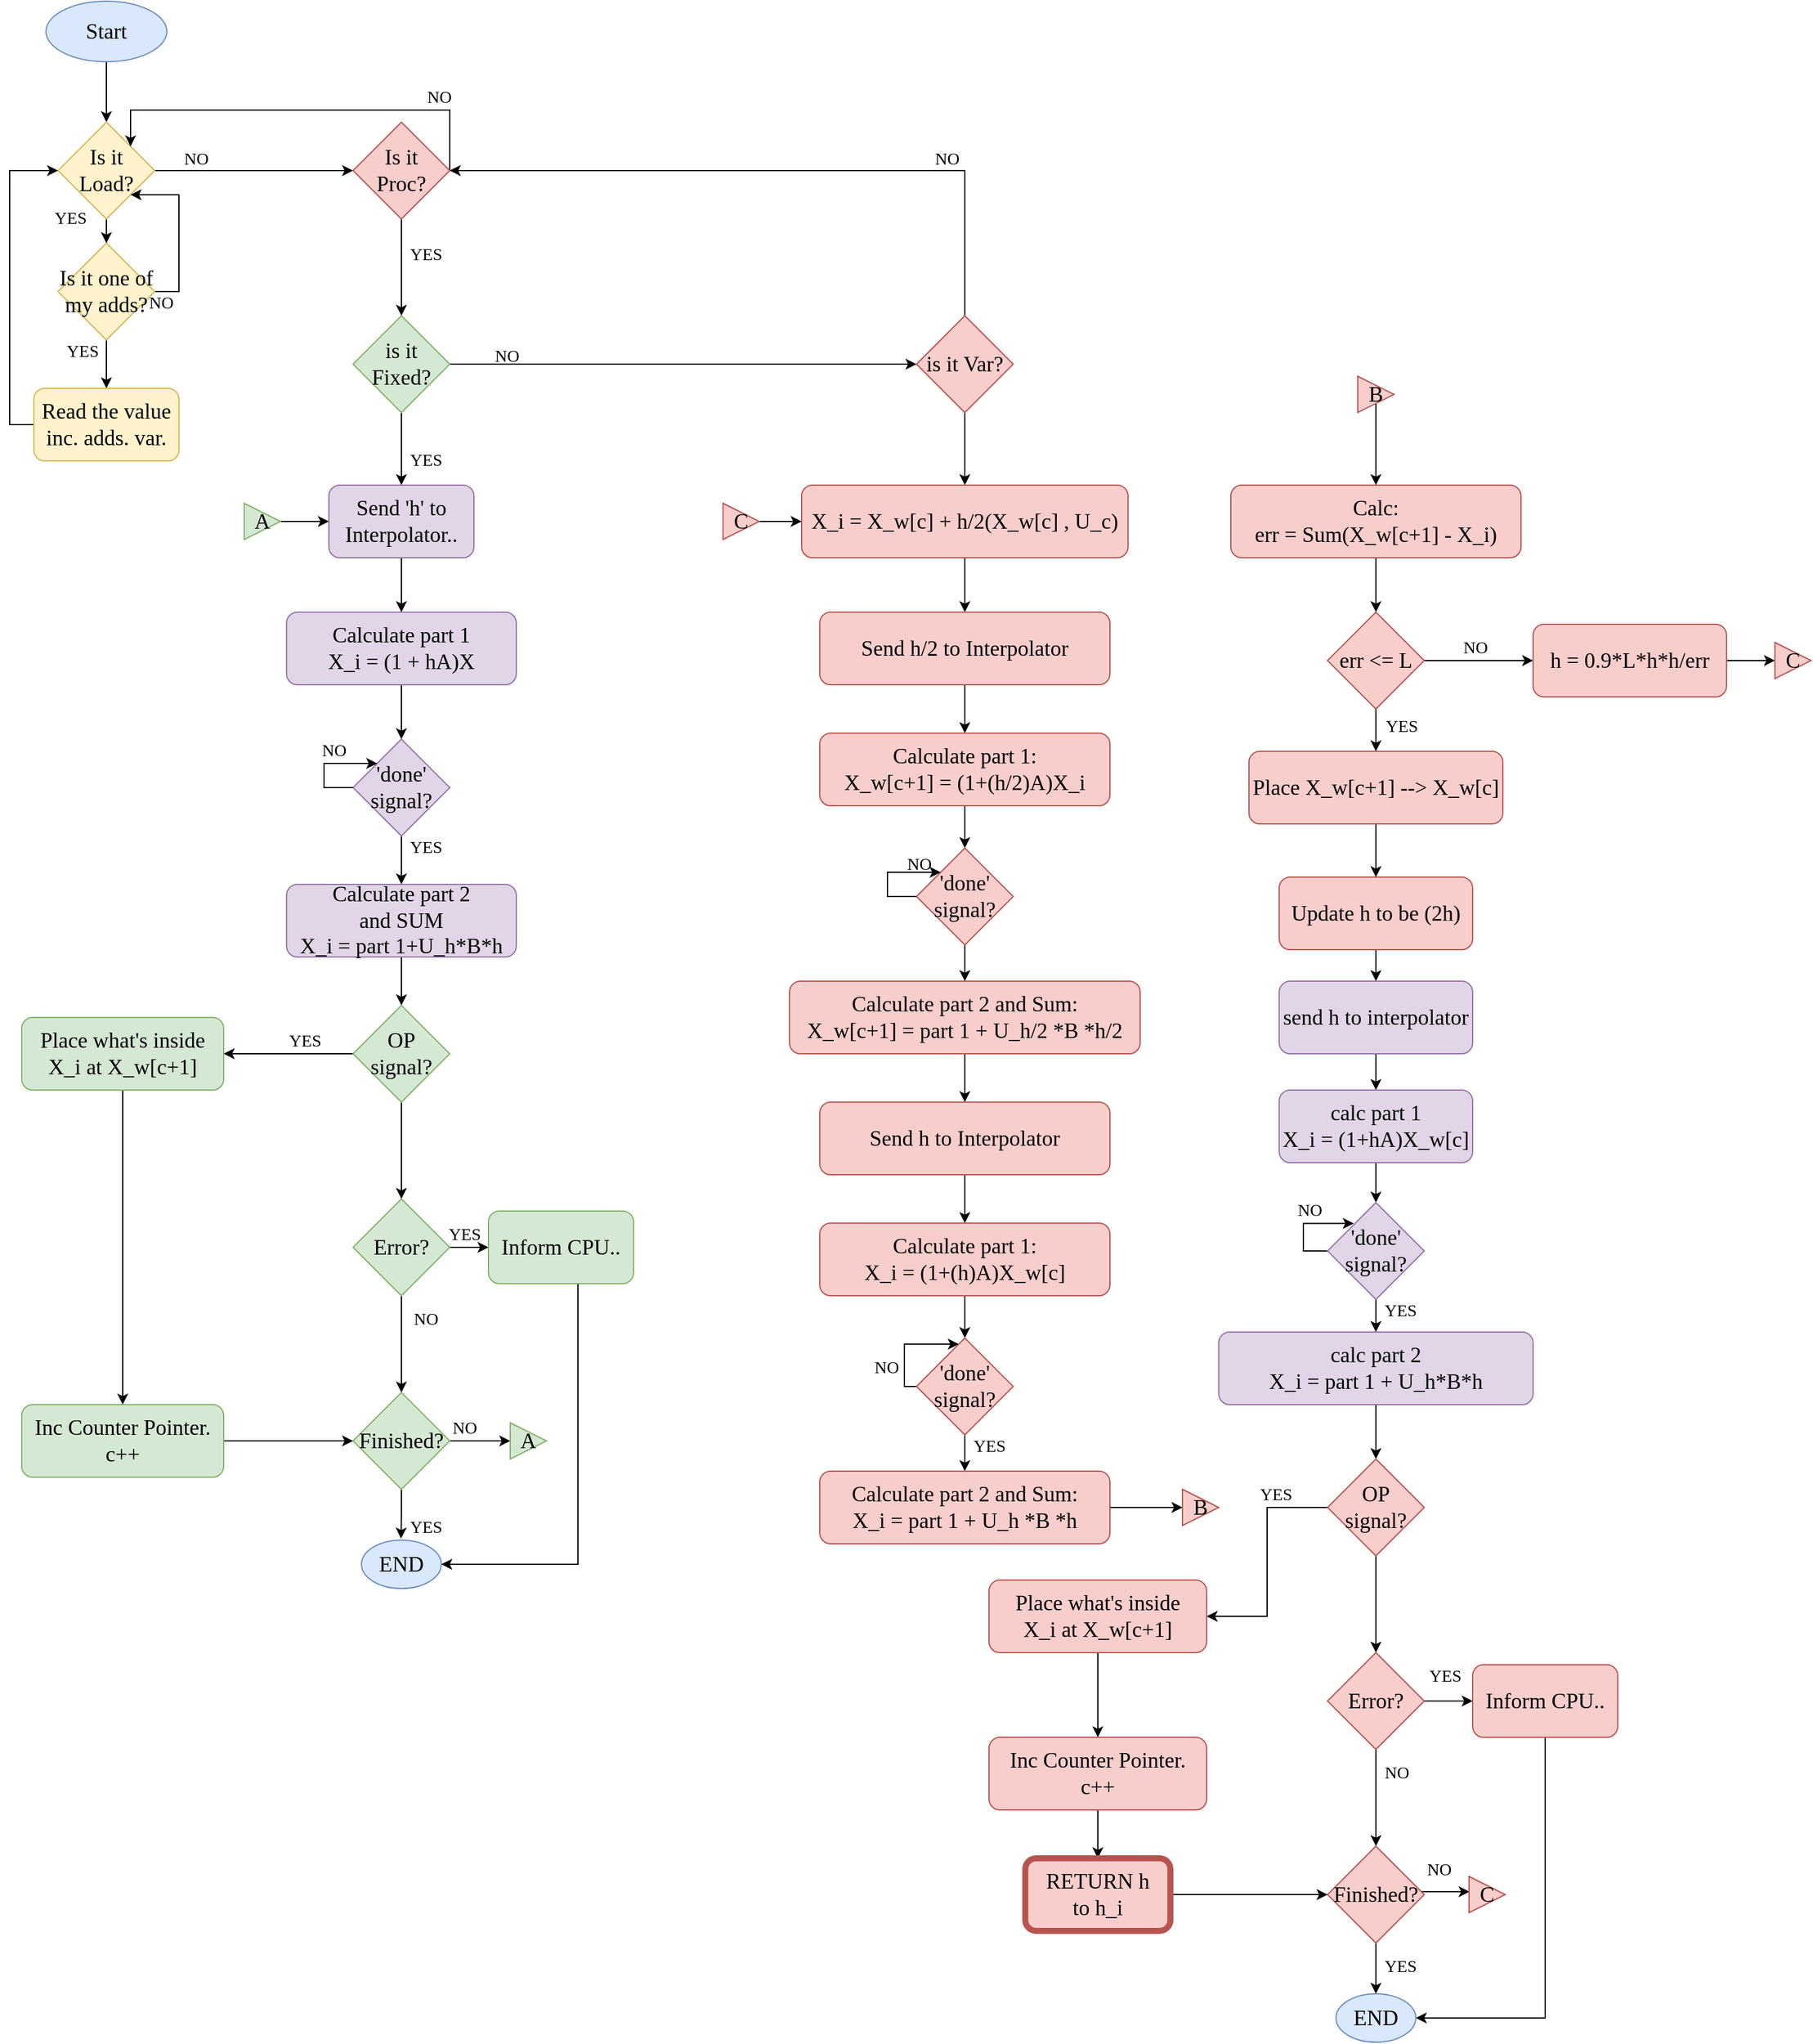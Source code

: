<mxfile version="12.9.12" type="device"><diagram id="C5RBs43oDa-KdzZeNtuy" name="Page-1"><mxGraphModel dx="1996" dy="1096" grid="1" gridSize="10" guides="1" tooltips="1" connect="1" arrows="1" fold="1" page="1" pageScale="1" pageWidth="827" pageHeight="1169" math="0" shadow="0"><root><mxCell id="WIyWlLk6GJQsqaUBKTNV-0"/><mxCell id="WIyWlLk6GJQsqaUBKTNV-1" parent="WIyWlLk6GJQsqaUBKTNV-0"/><mxCell id="11www44PygbQYFguuhPO-6" value="" style="edgeStyle=orthogonalEdgeStyle;rounded=0;orthogonalLoop=1;jettySize=auto;html=1;fontFamily=Times New Roman;fontSize=18;" edge="1" parent="WIyWlLk6GJQsqaUBKTNV-1" source="11www44PygbQYFguuhPO-0" target="11www44PygbQYFguuhPO-1"><mxGeometry relative="1" as="geometry"/></mxCell><mxCell id="11www44PygbQYFguuhPO-0" value="Start" style="ellipse;whiteSpace=wrap;html=1;fillColor=#dae8fc;strokeColor=#6c8ebf;fontFamily=Times New Roman;fontSize=18;" vertex="1" parent="WIyWlLk6GJQsqaUBKTNV-1"><mxGeometry x="120" y="20" width="100" height="50" as="geometry"/></mxCell><mxCell id="11www44PygbQYFguuhPO-8" value="" style="edgeStyle=orthogonalEdgeStyle;rounded=0;orthogonalLoop=1;jettySize=auto;html=1;fontFamily=Times New Roman;fontSize=18;" edge="1" parent="WIyWlLk6GJQsqaUBKTNV-1" source="11www44PygbQYFguuhPO-1" target="11www44PygbQYFguuhPO-7"><mxGeometry relative="1" as="geometry"/></mxCell><mxCell id="11www44PygbQYFguuhPO-17" value="" style="edgeStyle=orthogonalEdgeStyle;rounded=0;orthogonalLoop=1;jettySize=auto;html=1;fontFamily=Times New Roman;fontSize=18;" edge="1" parent="WIyWlLk6GJQsqaUBKTNV-1" source="11www44PygbQYFguuhPO-1" target="11www44PygbQYFguuhPO-16"><mxGeometry relative="1" as="geometry"/></mxCell><mxCell id="11www44PygbQYFguuhPO-1" value="Is it&lt;br style=&quot;font-size: 18px;&quot;&gt;Load?" style="rhombus;whiteSpace=wrap;html=1;fillColor=#fff2cc;strokeColor=#d6b656;fontFamily=Times New Roman;fontSize=18;" vertex="1" parent="WIyWlLk6GJQsqaUBKTNV-1"><mxGeometry x="130" y="120" width="80" height="80" as="geometry"/></mxCell><mxCell id="11www44PygbQYFguuhPO-22" style="edgeStyle=orthogonalEdgeStyle;rounded=0;orthogonalLoop=1;jettySize=auto;html=1;entryX=1;entryY=0;entryDx=0;entryDy=0;exitX=1;exitY=0.5;exitDx=0;exitDy=0;fontFamily=Times New Roman;fontSize=18;" edge="1" parent="WIyWlLk6GJQsqaUBKTNV-1" source="11www44PygbQYFguuhPO-16" target="11www44PygbQYFguuhPO-1"><mxGeometry relative="1" as="geometry"><Array as="points"><mxPoint x="454" y="110"/><mxPoint x="190" y="110"/></Array></mxGeometry></mxCell><mxCell id="11www44PygbQYFguuhPO-25" value="" style="edgeStyle=orthogonalEdgeStyle;rounded=0;orthogonalLoop=1;jettySize=auto;html=1;fontFamily=Times New Roman;fontSize=18;" edge="1" parent="WIyWlLk6GJQsqaUBKTNV-1" source="11www44PygbQYFguuhPO-16" target="11www44PygbQYFguuhPO-24"><mxGeometry relative="1" as="geometry"/></mxCell><mxCell id="11www44PygbQYFguuhPO-16" value="Is it&lt;br style=&quot;font-size: 18px;&quot;&gt;Proc?" style="rhombus;whiteSpace=wrap;html=1;fillColor=#f8cecc;strokeColor=#b85450;fontFamily=Times New Roman;fontSize=18;" vertex="1" parent="WIyWlLk6GJQsqaUBKTNV-1"><mxGeometry x="374" y="120" width="80" height="80" as="geometry"/></mxCell><mxCell id="11www44PygbQYFguuhPO-28" value="" style="edgeStyle=orthogonalEdgeStyle;rounded=0;orthogonalLoop=1;jettySize=auto;html=1;fontFamily=Times New Roman;fontSize=18;" edge="1" parent="WIyWlLk6GJQsqaUBKTNV-1" source="11www44PygbQYFguuhPO-24" target="11www44PygbQYFguuhPO-27"><mxGeometry relative="1" as="geometry"/></mxCell><mxCell id="11www44PygbQYFguuhPO-36" value="" style="edgeStyle=orthogonalEdgeStyle;rounded=0;orthogonalLoop=1;jettySize=auto;html=1;fontFamily=Times New Roman;fontSize=18;" edge="1" parent="WIyWlLk6GJQsqaUBKTNV-1" source="11www44PygbQYFguuhPO-24" target="11www44PygbQYFguuhPO-33"><mxGeometry relative="1" as="geometry"/></mxCell><mxCell id="11www44PygbQYFguuhPO-24" value="is it Fixed?" style="rhombus;whiteSpace=wrap;html=1;fillColor=#d5e8d4;strokeColor=#82b366;fontFamily=Times New Roman;fontSize=18;" vertex="1" parent="WIyWlLk6GJQsqaUBKTNV-1"><mxGeometry x="374" y="280" width="80" height="80" as="geometry"/></mxCell><mxCell id="11www44PygbQYFguuhPO-92" style="edgeStyle=orthogonalEdgeStyle;rounded=0;orthogonalLoop=1;jettySize=auto;html=1;entryX=1;entryY=0.5;entryDx=0;entryDy=0;fontFamily=Times New Roman;fontSize=18;" edge="1" parent="WIyWlLk6GJQsqaUBKTNV-1" source="11www44PygbQYFguuhPO-27" target="11www44PygbQYFguuhPO-16"><mxGeometry relative="1" as="geometry"><Array as="points"><mxPoint x="880" y="320"/><mxPoint x="880" y="160"/></Array></mxGeometry></mxCell><mxCell id="11www44PygbQYFguuhPO-95" value="" style="edgeStyle=orthogonalEdgeStyle;rounded=0;orthogonalLoop=1;jettySize=auto;html=1;fontFamily=Times New Roman;fontSize=18;" edge="1" parent="WIyWlLk6GJQsqaUBKTNV-1" source="11www44PygbQYFguuhPO-27" target="11www44PygbQYFguuhPO-94"><mxGeometry relative="1" as="geometry"/></mxCell><mxCell id="11www44PygbQYFguuhPO-27" value="is it Var?" style="rhombus;whiteSpace=wrap;html=1;fillColor=#f8cecc;strokeColor=#b85450;fontFamily=Times New Roman;fontSize=18;" vertex="1" parent="WIyWlLk6GJQsqaUBKTNV-1"><mxGeometry x="840" y="280" width="80" height="80" as="geometry"/></mxCell><mxCell id="11www44PygbQYFguuhPO-9" value="" style="edgeStyle=orthogonalEdgeStyle;rounded=0;orthogonalLoop=1;jettySize=auto;html=1;fontFamily=Times New Roman;fontSize=18;" edge="1" parent="WIyWlLk6GJQsqaUBKTNV-1" source="11www44PygbQYFguuhPO-7" target="11www44PygbQYFguuhPO-2"><mxGeometry relative="1" as="geometry"/></mxCell><mxCell id="11www44PygbQYFguuhPO-13" style="edgeStyle=orthogonalEdgeStyle;rounded=0;orthogonalLoop=1;jettySize=auto;html=1;entryX=1;entryY=1;entryDx=0;entryDy=0;fontFamily=Times New Roman;fontSize=18;" edge="1" parent="WIyWlLk6GJQsqaUBKTNV-1" source="11www44PygbQYFguuhPO-7" target="11www44PygbQYFguuhPO-1"><mxGeometry relative="1" as="geometry"><Array as="points"><mxPoint x="170" y="260"/><mxPoint x="230" y="260"/><mxPoint x="230" y="180"/></Array></mxGeometry></mxCell><mxCell id="11www44PygbQYFguuhPO-7" value="Is it one of&lt;br style=&quot;font-size: 18px;&quot;&gt;my adds?" style="rhombus;whiteSpace=wrap;html=1;fillColor=#fff2cc;strokeColor=#d6b656;fontFamily=Times New Roman;fontSize=18;" vertex="1" parent="WIyWlLk6GJQsqaUBKTNV-1"><mxGeometry x="130" y="220" width="80" height="80" as="geometry"/></mxCell><mxCell id="11www44PygbQYFguuhPO-12" style="edgeStyle=orthogonalEdgeStyle;rounded=0;orthogonalLoop=1;jettySize=auto;html=1;exitX=0;exitY=0.5;exitDx=0;exitDy=0;entryX=0;entryY=0.5;entryDx=0;entryDy=0;fontFamily=Times New Roman;fontSize=18;" edge="1" parent="WIyWlLk6GJQsqaUBKTNV-1" source="11www44PygbQYFguuhPO-2" target="11www44PygbQYFguuhPO-1"><mxGeometry relative="1" as="geometry"/></mxCell><mxCell id="11www44PygbQYFguuhPO-2" value="Read the value&lt;br style=&quot;font-size: 18px;&quot;&gt;inc. adds. var." style="rounded=1;whiteSpace=wrap;html=1;fillColor=#fff2cc;strokeColor=#d6b656;fontFamily=Times New Roman;fontSize=18;" vertex="1" parent="WIyWlLk6GJQsqaUBKTNV-1"><mxGeometry x="110" y="340" width="120" height="60" as="geometry"/></mxCell><mxCell id="11www44PygbQYFguuhPO-10" value="YES" style="text;html=1;align=center;verticalAlign=middle;resizable=0;points=[];autosize=1;fontFamily=Times New Roman;fontSize=14;" vertex="1" parent="WIyWlLk6GJQsqaUBKTNV-1"><mxGeometry x="120" y="190" width="40" height="20" as="geometry"/></mxCell><mxCell id="11www44PygbQYFguuhPO-14" value="NO" style="text;html=1;align=center;verticalAlign=middle;resizable=0;points=[];autosize=1;fontFamily=Times New Roman;fontSize=14;" vertex="1" parent="WIyWlLk6GJQsqaUBKTNV-1"><mxGeometry x="195" y="260" width="40" height="20" as="geometry"/></mxCell><mxCell id="11www44PygbQYFguuhPO-15" value="YES" style="text;html=1;align=center;verticalAlign=middle;resizable=0;points=[];autosize=1;fontFamily=Times New Roman;fontSize=14;" vertex="1" parent="WIyWlLk6GJQsqaUBKTNV-1"><mxGeometry x="130" y="300" width="40" height="20" as="geometry"/></mxCell><mxCell id="11www44PygbQYFguuhPO-19" value="NO" style="text;html=1;align=center;verticalAlign=middle;resizable=0;points=[];autosize=1;fontFamily=Times New Roman;fontSize=14;" vertex="1" parent="WIyWlLk6GJQsqaUBKTNV-1"><mxGeometry x="224" y="141" width="40" height="20" as="geometry"/></mxCell><mxCell id="11www44PygbQYFguuhPO-23" value="NO" style="text;html=1;align=center;verticalAlign=middle;resizable=0;points=[];autosize=1;fontFamily=Times New Roman;fontSize=14;" vertex="1" parent="WIyWlLk6GJQsqaUBKTNV-1"><mxGeometry x="425" y="90" width="40" height="20" as="geometry"/></mxCell><mxCell id="11www44PygbQYFguuhPO-26" value="YES" style="text;html=1;align=center;verticalAlign=middle;resizable=0;points=[];autosize=1;fontFamily=Times New Roman;fontSize=14;" vertex="1" parent="WIyWlLk6GJQsqaUBKTNV-1"><mxGeometry x="414" y="220" width="40" height="20" as="geometry"/></mxCell><mxCell id="11www44PygbQYFguuhPO-29" value="NO" style="text;html=1;align=center;verticalAlign=middle;resizable=0;points=[];autosize=1;fontFamily=Times New Roman;fontSize=14;" vertex="1" parent="WIyWlLk6GJQsqaUBKTNV-1"><mxGeometry x="481" y="304" width="40" height="20" as="geometry"/></mxCell><mxCell id="11www44PygbQYFguuhPO-32" value="YES" style="text;html=1;align=center;verticalAlign=middle;resizable=0;points=[];autosize=1;fontFamily=Times New Roman;fontSize=14;" vertex="1" parent="WIyWlLk6GJQsqaUBKTNV-1"><mxGeometry x="414" y="390" width="40" height="20" as="geometry"/></mxCell><mxCell id="11www44PygbQYFguuhPO-38" value="" style="edgeStyle=orthogonalEdgeStyle;rounded=0;orthogonalLoop=1;jettySize=auto;html=1;fontFamily=Times New Roman;fontSize=18;" edge="1" parent="WIyWlLk6GJQsqaUBKTNV-1" source="11www44PygbQYFguuhPO-33" target="11www44PygbQYFguuhPO-37"><mxGeometry relative="1" as="geometry"/></mxCell><mxCell id="11www44PygbQYFguuhPO-33" value="Send 'h' to&lt;br style=&quot;font-size: 18px;&quot;&gt;Interpolator.." style="rounded=1;whiteSpace=wrap;html=1;fillColor=#e1d5e7;strokeColor=#9673a6;fontFamily=Times New Roman;fontSize=18;" vertex="1" parent="WIyWlLk6GJQsqaUBKTNV-1"><mxGeometry x="354" y="420" width="120" height="60" as="geometry"/></mxCell><mxCell id="11www44PygbQYFguuhPO-42" value="" style="edgeStyle=orthogonalEdgeStyle;rounded=0;orthogonalLoop=1;jettySize=auto;html=1;fontFamily=Times New Roman;fontSize=18;" edge="1" parent="WIyWlLk6GJQsqaUBKTNV-1" source="11www44PygbQYFguuhPO-37" target="11www44PygbQYFguuhPO-41"><mxGeometry relative="1" as="geometry"/></mxCell><mxCell id="11www44PygbQYFguuhPO-37" value="Calculate part 1&lt;br style=&quot;font-size: 18px;&quot;&gt;X_i = (1 + hA)X" style="rounded=1;whiteSpace=wrap;html=1;fillColor=#e1d5e7;strokeColor=#9673a6;fontFamily=Times New Roman;fontSize=18;" vertex="1" parent="WIyWlLk6GJQsqaUBKTNV-1"><mxGeometry x="319" y="525" width="190" height="60" as="geometry"/></mxCell><mxCell id="11www44PygbQYFguuhPO-50" value="" style="edgeStyle=orthogonalEdgeStyle;rounded=0;orthogonalLoop=1;jettySize=auto;html=1;fontFamily=Times New Roman;fontSize=18;" edge="1" parent="WIyWlLk6GJQsqaUBKTNV-1" source="11www44PygbQYFguuhPO-41" target="11www44PygbQYFguuhPO-49"><mxGeometry relative="1" as="geometry"/></mxCell><mxCell id="11www44PygbQYFguuhPO-41" value="'done'&lt;br style=&quot;font-size: 18px;&quot;&gt;signal?" style="rhombus;whiteSpace=wrap;html=1;fillColor=#e1d5e7;strokeColor=#9673a6;fontFamily=Times New Roman;fontSize=18;" vertex="1" parent="WIyWlLk6GJQsqaUBKTNV-1"><mxGeometry x="374" y="630" width="80" height="80" as="geometry"/></mxCell><mxCell id="11www44PygbQYFguuhPO-45" style="edgeStyle=orthogonalEdgeStyle;rounded=0;orthogonalLoop=1;jettySize=auto;html=1;exitX=0;exitY=0.5;exitDx=0;exitDy=0;entryX=0;entryY=0;entryDx=0;entryDy=0;fontFamily=Times New Roman;fontSize=18;" edge="1" parent="WIyWlLk6GJQsqaUBKTNV-1" source="11www44PygbQYFguuhPO-41" target="11www44PygbQYFguuhPO-41"><mxGeometry relative="1" as="geometry"><Array as="points"><mxPoint x="350" y="670"/><mxPoint x="350" y="650"/></Array></mxGeometry></mxCell><mxCell id="11www44PygbQYFguuhPO-46" value="NO" style="text;html=1;align=center;verticalAlign=middle;resizable=0;points=[];autosize=1;fontFamily=Times New Roman;fontSize=14;" vertex="1" parent="WIyWlLk6GJQsqaUBKTNV-1"><mxGeometry x="338" y="630" width="40" height="20" as="geometry"/></mxCell><mxCell id="11www44PygbQYFguuhPO-52" value="" style="edgeStyle=orthogonalEdgeStyle;rounded=0;orthogonalLoop=1;jettySize=auto;html=1;fontFamily=Times New Roman;fontSize=18;" edge="1" parent="WIyWlLk6GJQsqaUBKTNV-1" source="11www44PygbQYFguuhPO-49" target="11www44PygbQYFguuhPO-51"><mxGeometry relative="1" as="geometry"/></mxCell><mxCell id="11www44PygbQYFguuhPO-49" value="Calculate part 2&lt;br style=&quot;font-size: 18px;&quot;&gt;and SUM&lt;br style=&quot;font-size: 18px;&quot;&gt;X_i = part 1+U_h*B*h" style="rounded=1;whiteSpace=wrap;html=1;fillColor=#e1d5e7;strokeColor=#9673a6;fontFamily=Times New Roman;fontSize=18;" vertex="1" parent="WIyWlLk6GJQsqaUBKTNV-1"><mxGeometry x="319" y="750" width="190" height="60" as="geometry"/></mxCell><mxCell id="11www44PygbQYFguuhPO-54" value="" style="edgeStyle=orthogonalEdgeStyle;rounded=0;orthogonalLoop=1;jettySize=auto;html=1;entryX=1;entryY=0.5;entryDx=0;entryDy=0;fontFamily=Times New Roman;fontSize=18;" edge="1" parent="WIyWlLk6GJQsqaUBKTNV-1" source="11www44PygbQYFguuhPO-51" target="11www44PygbQYFguuhPO-60"><mxGeometry relative="1" as="geometry"><mxPoint x="262" y="890" as="targetPoint"/></mxGeometry></mxCell><mxCell id="11www44PygbQYFguuhPO-71" value="" style="edgeStyle=orthogonalEdgeStyle;rounded=0;orthogonalLoop=1;jettySize=auto;html=1;fontFamily=Times New Roman;fontSize=18;" edge="1" parent="WIyWlLk6GJQsqaUBKTNV-1" source="11www44PygbQYFguuhPO-51" target="11www44PygbQYFguuhPO-70"><mxGeometry relative="1" as="geometry"/></mxCell><mxCell id="11www44PygbQYFguuhPO-51" value="OP&lt;br style=&quot;font-size: 18px;&quot;&gt;signal?" style="rhombus;whiteSpace=wrap;html=1;fillColor=#d5e8d4;strokeColor=#82b366;fontFamily=Times New Roman;fontSize=18;" vertex="1" parent="WIyWlLk6GJQsqaUBKTNV-1"><mxGeometry x="374" y="850" width="80" height="80" as="geometry"/></mxCell><mxCell id="11www44PygbQYFguuhPO-77" value="" style="edgeStyle=orthogonalEdgeStyle;rounded=0;orthogonalLoop=1;jettySize=auto;html=1;fontFamily=Times New Roman;fontSize=18;" edge="1" parent="WIyWlLk6GJQsqaUBKTNV-1" source="11www44PygbQYFguuhPO-70" target="11www44PygbQYFguuhPO-76"><mxGeometry relative="1" as="geometry"/></mxCell><mxCell id="11www44PygbQYFguuhPO-80" value="" style="edgeStyle=orthogonalEdgeStyle;rounded=0;orthogonalLoop=1;jettySize=auto;html=1;fontFamily=Times New Roman;fontSize=18;" edge="1" parent="WIyWlLk6GJQsqaUBKTNV-1" source="11www44PygbQYFguuhPO-70" target="11www44PygbQYFguuhPO-79"><mxGeometry relative="1" as="geometry"/></mxCell><mxCell id="11www44PygbQYFguuhPO-70" value="Error?" style="rhombus;whiteSpace=wrap;html=1;fillColor=#d5e8d4;strokeColor=#82b366;fontFamily=Times New Roman;fontSize=18;" vertex="1" parent="WIyWlLk6GJQsqaUBKTNV-1"><mxGeometry x="374" y="1010" width="80" height="80" as="geometry"/></mxCell><mxCell id="11www44PygbQYFguuhPO-83" value="" style="edgeStyle=orthogonalEdgeStyle;rounded=0;orthogonalLoop=1;jettySize=auto;html=1;entryX=0.495;entryY=-0.032;entryDx=0;entryDy=0;entryPerimeter=0;fontFamily=Times New Roman;fontSize=18;" edge="1" parent="WIyWlLk6GJQsqaUBKTNV-1" source="11www44PygbQYFguuhPO-79" target="11www44PygbQYFguuhPO-84"><mxGeometry relative="1" as="geometry"><mxPoint x="414" y="1330.0" as="targetPoint"/></mxGeometry></mxCell><mxCell id="11www44PygbQYFguuhPO-87" value="" style="edgeStyle=orthogonalEdgeStyle;rounded=0;orthogonalLoop=1;jettySize=auto;html=1;entryX=0;entryY=0.5;entryDx=0;entryDy=0;fontFamily=Times New Roman;fontSize=18;" edge="1" parent="WIyWlLk6GJQsqaUBKTNV-1" source="11www44PygbQYFguuhPO-79" target="11www44PygbQYFguuhPO-88"><mxGeometry relative="1" as="geometry"><mxPoint x="534" y="1210" as="targetPoint"/></mxGeometry></mxCell><mxCell id="11www44PygbQYFguuhPO-79" value="Finished?" style="rhombus;whiteSpace=wrap;html=1;fillColor=#d5e8d4;strokeColor=#82b366;fontFamily=Times New Roman;fontSize=18;" vertex="1" parent="WIyWlLk6GJQsqaUBKTNV-1"><mxGeometry x="374" y="1170" width="80" height="80" as="geometry"/></mxCell><mxCell id="11www44PygbQYFguuhPO-55" value="YES" style="text;html=1;align=center;verticalAlign=middle;resizable=0;points=[];autosize=1;fontFamily=Times New Roman;fontSize=14;" vertex="1" parent="WIyWlLk6GJQsqaUBKTNV-1"><mxGeometry x="314" y="870" width="40" height="20" as="geometry"/></mxCell><mxCell id="11www44PygbQYFguuhPO-64" value="" style="edgeStyle=orthogonalEdgeStyle;rounded=0;orthogonalLoop=1;jettySize=auto;html=1;fontFamily=Times New Roman;fontSize=18;" edge="1" parent="WIyWlLk6GJQsqaUBKTNV-1" source="11www44PygbQYFguuhPO-60" target="11www44PygbQYFguuhPO-63"><mxGeometry relative="1" as="geometry"/></mxCell><mxCell id="11www44PygbQYFguuhPO-60" value="Place what's inside&lt;br style=&quot;font-size: 18px;&quot;&gt;X_i at X_w[c+1]" style="rounded=1;whiteSpace=wrap;html=1;fillColor=#d5e8d4;strokeColor=#82b366;fontFamily=Times New Roman;fontSize=18;" vertex="1" parent="WIyWlLk6GJQsqaUBKTNV-1"><mxGeometry x="100" y="860" width="167" height="60" as="geometry"/></mxCell><mxCell id="11www44PygbQYFguuhPO-81" style="edgeStyle=orthogonalEdgeStyle;rounded=0;orthogonalLoop=1;jettySize=auto;html=1;entryX=0;entryY=0.5;entryDx=0;entryDy=0;fontFamily=Times New Roman;fontSize=18;" edge="1" parent="WIyWlLk6GJQsqaUBKTNV-1" source="11www44PygbQYFguuhPO-63" target="11www44PygbQYFguuhPO-79"><mxGeometry relative="1" as="geometry"/></mxCell><mxCell id="11www44PygbQYFguuhPO-63" value="Inc Counter Pointer.&lt;br style=&quot;font-size: 18px;&quot;&gt;c++" style="rounded=1;whiteSpace=wrap;html=1;fillColor=#d5e8d4;strokeColor=#82b366;fontFamily=Times New Roman;fontSize=18;" vertex="1" parent="WIyWlLk6GJQsqaUBKTNV-1"><mxGeometry x="100" y="1180" width="167" height="60" as="geometry"/></mxCell><mxCell id="11www44PygbQYFguuhPO-74" value="YES" style="text;html=1;align=center;verticalAlign=middle;resizable=0;points=[];autosize=1;fontFamily=Times New Roman;fontSize=14;" vertex="1" parent="WIyWlLk6GJQsqaUBKTNV-1"><mxGeometry x="446" y="1030" width="40" height="20" as="geometry"/></mxCell><mxCell id="11www44PygbQYFguuhPO-173" style="edgeStyle=orthogonalEdgeStyle;rounded=0;orthogonalLoop=1;jettySize=auto;html=1;entryX=1;entryY=0.5;entryDx=0;entryDy=0;fontFamily=Times New Roman;fontSize=18;" edge="1" parent="WIyWlLk6GJQsqaUBKTNV-1" source="11www44PygbQYFguuhPO-76" target="11www44PygbQYFguuhPO-84"><mxGeometry relative="1" as="geometry"><mxPoint x="450.0" y="1320" as="targetPoint"/><Array as="points"><mxPoint x="560" y="1312"/></Array></mxGeometry></mxCell><mxCell id="11www44PygbQYFguuhPO-76" value="Inform CPU.." style="rounded=1;whiteSpace=wrap;html=1;fillColor=#d5e8d4;strokeColor=#82b366;fontFamily=Times New Roman;fontSize=18;" vertex="1" parent="WIyWlLk6GJQsqaUBKTNV-1"><mxGeometry x="486" y="1020" width="120" height="60" as="geometry"/></mxCell><mxCell id="11www44PygbQYFguuhPO-78" value="NO" style="text;html=1;align=center;verticalAlign=middle;resizable=0;points=[];autosize=1;fontFamily=Times New Roman;fontSize=14;" vertex="1" parent="WIyWlLk6GJQsqaUBKTNV-1"><mxGeometry x="414" y="1100" width="40" height="20" as="geometry"/></mxCell><mxCell id="11www44PygbQYFguuhPO-84" value="END" style="ellipse;whiteSpace=wrap;html=1;fillColor=#dae8fc;strokeColor=#6c8ebf;fontFamily=Times New Roman;fontSize=18;" vertex="1" parent="WIyWlLk6GJQsqaUBKTNV-1"><mxGeometry x="381" y="1292" width="66" height="40" as="geometry"/></mxCell><mxCell id="11www44PygbQYFguuhPO-85" value="YES" style="text;html=1;align=center;verticalAlign=middle;resizable=0;points=[];autosize=1;fontFamily=Times New Roman;fontSize=14;" vertex="1" parent="WIyWlLk6GJQsqaUBKTNV-1"><mxGeometry x="414" y="1272" width="40" height="20" as="geometry"/></mxCell><mxCell id="11www44PygbQYFguuhPO-88" value="A" style="triangle;whiteSpace=wrap;html=1;fillColor=#d5e8d4;strokeColor=#82b366;fontFamily=Times New Roman;fontSize=18;" vertex="1" parent="WIyWlLk6GJQsqaUBKTNV-1"><mxGeometry x="504" y="1195" width="30" height="30" as="geometry"/></mxCell><mxCell id="11www44PygbQYFguuhPO-89" value="NO" style="text;html=1;align=center;verticalAlign=middle;resizable=0;points=[];autosize=1;fontFamily=Times New Roman;fontSize=14;" vertex="1" parent="WIyWlLk6GJQsqaUBKTNV-1"><mxGeometry x="446" y="1190" width="40" height="20" as="geometry"/></mxCell><mxCell id="11www44PygbQYFguuhPO-91" value="" style="edgeStyle=orthogonalEdgeStyle;rounded=0;orthogonalLoop=1;jettySize=auto;html=1;fontFamily=Times New Roman;fontSize=18;" edge="1" parent="WIyWlLk6GJQsqaUBKTNV-1" source="11www44PygbQYFguuhPO-90" target="11www44PygbQYFguuhPO-33"><mxGeometry relative="1" as="geometry"/></mxCell><mxCell id="11www44PygbQYFguuhPO-90" value="A" style="triangle;whiteSpace=wrap;html=1;fillColor=#d5e8d4;strokeColor=#82b366;fontFamily=Times New Roman;fontSize=18;" vertex="1" parent="WIyWlLk6GJQsqaUBKTNV-1"><mxGeometry x="284" y="435" width="30" height="30" as="geometry"/></mxCell><mxCell id="11www44PygbQYFguuhPO-93" value="NO" style="text;html=1;align=center;verticalAlign=middle;resizable=0;points=[];autosize=1;fontFamily=Times New Roman;fontSize=14;" vertex="1" parent="WIyWlLk6GJQsqaUBKTNV-1"><mxGeometry x="845" y="141" width="40" height="20" as="geometry"/></mxCell><mxCell id="11www44PygbQYFguuhPO-99" value="" style="edgeStyle=orthogonalEdgeStyle;rounded=0;orthogonalLoop=1;jettySize=auto;html=1;fontFamily=Times New Roman;fontSize=18;" edge="1" parent="WIyWlLk6GJQsqaUBKTNV-1" source="11www44PygbQYFguuhPO-94" target="11www44PygbQYFguuhPO-98"><mxGeometry relative="1" as="geometry"/></mxCell><mxCell id="11www44PygbQYFguuhPO-94" value="X_i = X_w[c] + h/2(X_w[c] , U_c)" style="rounded=1;whiteSpace=wrap;html=1;fillColor=#f8cecc;strokeColor=#b85450;fontFamily=Times New Roman;fontSize=18;" vertex="1" parent="WIyWlLk6GJQsqaUBKTNV-1"><mxGeometry x="745" y="420" width="270" height="60" as="geometry"/></mxCell><mxCell id="11www44PygbQYFguuhPO-101" value="" style="edgeStyle=orthogonalEdgeStyle;rounded=0;orthogonalLoop=1;jettySize=auto;html=1;fontFamily=Times New Roman;fontSize=18;" edge="1" parent="WIyWlLk6GJQsqaUBKTNV-1" source="11www44PygbQYFguuhPO-98" target="11www44PygbQYFguuhPO-100"><mxGeometry relative="1" as="geometry"/></mxCell><mxCell id="11www44PygbQYFguuhPO-98" value="Send h/2 to Interpolator" style="rounded=1;whiteSpace=wrap;html=1;fillColor=#f8cecc;strokeColor=#b85450;fontFamily=Times New Roman;fontSize=18;" vertex="1" parent="WIyWlLk6GJQsqaUBKTNV-1"><mxGeometry x="760" y="525" width="240" height="60" as="geometry"/></mxCell><mxCell id="11www44PygbQYFguuhPO-103" value="" style="edgeStyle=orthogonalEdgeStyle;rounded=0;orthogonalLoop=1;jettySize=auto;html=1;fontFamily=Times New Roman;fontSize=18;" edge="1" parent="WIyWlLk6GJQsqaUBKTNV-1" source="11www44PygbQYFguuhPO-100" target="11www44PygbQYFguuhPO-102"><mxGeometry relative="1" as="geometry"/></mxCell><mxCell id="11www44PygbQYFguuhPO-100" value="Calculate part 1:&lt;br style=&quot;font-size: 18px;&quot;&gt;X_w[c+1] = (1+(h/2)A)X_i" style="rounded=1;whiteSpace=wrap;html=1;fillColor=#f8cecc;strokeColor=#b85450;fontFamily=Times New Roman;fontSize=18;" vertex="1" parent="WIyWlLk6GJQsqaUBKTNV-1"><mxGeometry x="760" y="625" width="240" height="60" as="geometry"/></mxCell><mxCell id="11www44PygbQYFguuhPO-108" value="" style="edgeStyle=orthogonalEdgeStyle;rounded=0;orthogonalLoop=1;jettySize=auto;html=1;fontFamily=Times New Roman;fontSize=18;" edge="1" parent="WIyWlLk6GJQsqaUBKTNV-1" source="11www44PygbQYFguuhPO-102" target="11www44PygbQYFguuhPO-107"><mxGeometry relative="1" as="geometry"/></mxCell><mxCell id="11www44PygbQYFguuhPO-102" value="'done'&lt;br style=&quot;font-size: 18px;&quot;&gt;signal?" style="rhombus;whiteSpace=wrap;html=1;fillColor=#f8cecc;strokeColor=#b85450;fontFamily=Times New Roman;fontSize=18;" vertex="1" parent="WIyWlLk6GJQsqaUBKTNV-1"><mxGeometry x="840" y="720" width="80" height="80" as="geometry"/></mxCell><mxCell id="11www44PygbQYFguuhPO-104" style="edgeStyle=orthogonalEdgeStyle;rounded=0;orthogonalLoop=1;jettySize=auto;html=1;exitX=0;exitY=0.5;exitDx=0;exitDy=0;entryX=0;entryY=0;entryDx=0;entryDy=0;fontFamily=Times New Roman;fontSize=18;" edge="1" parent="WIyWlLk6GJQsqaUBKTNV-1"><mxGeometry relative="1" as="geometry"><mxPoint x="840" y="760" as="sourcePoint"/><mxPoint x="860" y="740" as="targetPoint"/><Array as="points"><mxPoint x="816" y="760"/><mxPoint x="816" y="740"/></Array></mxGeometry></mxCell><mxCell id="11www44PygbQYFguuhPO-105" value="NO" style="text;html=1;align=center;verticalAlign=middle;resizable=0;points=[];autosize=1;fontFamily=Times New Roman;fontSize=14;" vertex="1" parent="WIyWlLk6GJQsqaUBKTNV-1"><mxGeometry x="822" y="724" width="40" height="20" as="geometry"/></mxCell><mxCell id="11www44PygbQYFguuhPO-106" value="YES" style="text;html=1;align=center;verticalAlign=middle;resizable=0;points=[];autosize=1;fontFamily=Times New Roman;fontSize=14;" vertex="1" parent="WIyWlLk6GJQsqaUBKTNV-1"><mxGeometry x="414" y="710" width="40" height="20" as="geometry"/></mxCell><mxCell id="11www44PygbQYFguuhPO-113" value="" style="edgeStyle=orthogonalEdgeStyle;rounded=0;orthogonalLoop=1;jettySize=auto;html=1;fontFamily=Times New Roman;fontSize=18;" edge="1" parent="WIyWlLk6GJQsqaUBKTNV-1" source="11www44PygbQYFguuhPO-107" target="11www44PygbQYFguuhPO-109"><mxGeometry relative="1" as="geometry"/></mxCell><mxCell id="11www44PygbQYFguuhPO-107" value="Calculate part 2 and Sum:&lt;br style=&quot;font-size: 18px;&quot;&gt;X_w[c+1] = part 1 + U_h/2 *B *h/2" style="rounded=1;whiteSpace=wrap;html=1;fillColor=#f8cecc;strokeColor=#b85450;fontFamily=Times New Roman;fontSize=18;" vertex="1" parent="WIyWlLk6GJQsqaUBKTNV-1"><mxGeometry x="735" y="830" width="290" height="60" as="geometry"/></mxCell><mxCell id="11www44PygbQYFguuhPO-114" value="" style="edgeStyle=orthogonalEdgeStyle;rounded=0;orthogonalLoop=1;jettySize=auto;html=1;fontFamily=Times New Roman;fontSize=18;" edge="1" parent="WIyWlLk6GJQsqaUBKTNV-1" source="11www44PygbQYFguuhPO-109" target="11www44PygbQYFguuhPO-110"><mxGeometry relative="1" as="geometry"/></mxCell><mxCell id="11www44PygbQYFguuhPO-109" value="Send h to Interpolator" style="rounded=1;whiteSpace=wrap;html=1;fillColor=#f8cecc;strokeColor=#b85450;fontFamily=Times New Roman;fontSize=18;" vertex="1" parent="WIyWlLk6GJQsqaUBKTNV-1"><mxGeometry x="760" y="930" width="240" height="60" as="geometry"/></mxCell><mxCell id="11www44PygbQYFguuhPO-115" value="" style="edgeStyle=orthogonalEdgeStyle;rounded=0;orthogonalLoop=1;jettySize=auto;html=1;fontFamily=Times New Roman;fontSize=18;" edge="1" parent="WIyWlLk6GJQsqaUBKTNV-1" source="11www44PygbQYFguuhPO-110" target="11www44PygbQYFguuhPO-111"><mxGeometry relative="1" as="geometry"/></mxCell><mxCell id="11www44PygbQYFguuhPO-110" value="Calculate part 1:&lt;br style=&quot;font-size: 18px;&quot;&gt;X_i = (1+(h)A)X_w[c]" style="rounded=1;whiteSpace=wrap;html=1;fillColor=#f8cecc;strokeColor=#b85450;fontFamily=Times New Roman;fontSize=18;" vertex="1" parent="WIyWlLk6GJQsqaUBKTNV-1"><mxGeometry x="760" y="1030" width="240" height="60" as="geometry"/></mxCell><mxCell id="11www44PygbQYFguuhPO-116" style="edgeStyle=orthogonalEdgeStyle;rounded=0;orthogonalLoop=1;jettySize=auto;html=1;fontFamily=Times New Roman;fontSize=18;" edge="1" parent="WIyWlLk6GJQsqaUBKTNV-1" source="11www44PygbQYFguuhPO-111" target="11www44PygbQYFguuhPO-111"><mxGeometry relative="1" as="geometry"><mxPoint x="830" y="1130" as="targetPoint"/><Array as="points"><mxPoint x="830" y="1165"/><mxPoint x="830" y="1130"/></Array></mxGeometry></mxCell><mxCell id="11www44PygbQYFguuhPO-118" value="" style="edgeStyle=orthogonalEdgeStyle;rounded=0;orthogonalLoop=1;jettySize=auto;html=1;fontFamily=Times New Roman;fontSize=18;" edge="1" parent="WIyWlLk6GJQsqaUBKTNV-1" source="11www44PygbQYFguuhPO-111" target="11www44PygbQYFguuhPO-112"><mxGeometry relative="1" as="geometry"/></mxCell><mxCell id="11www44PygbQYFguuhPO-111" value="'done'&lt;br style=&quot;font-size: 18px;&quot;&gt;signal?" style="rhombus;whiteSpace=wrap;html=1;fillColor=#f8cecc;strokeColor=#b85450;fontFamily=Times New Roman;fontSize=18;" vertex="1" parent="WIyWlLk6GJQsqaUBKTNV-1"><mxGeometry x="840" y="1125" width="80" height="80" as="geometry"/></mxCell><mxCell id="11www44PygbQYFguuhPO-121" value="" style="edgeStyle=orthogonalEdgeStyle;rounded=0;orthogonalLoop=1;jettySize=auto;html=1;fontFamily=Times New Roman;fontSize=18;" edge="1" parent="WIyWlLk6GJQsqaUBKTNV-1" source="11www44PygbQYFguuhPO-112" target="11www44PygbQYFguuhPO-120"><mxGeometry relative="1" as="geometry"/></mxCell><mxCell id="11www44PygbQYFguuhPO-112" value="Calculate part 2 and Sum:&lt;br style=&quot;font-size: 18px;&quot;&gt;X_i = part 1 + U_h *B *h" style="rounded=1;whiteSpace=wrap;html=1;fillColor=#f8cecc;strokeColor=#b85450;fontFamily=Times New Roman;fontSize=18;" vertex="1" parent="WIyWlLk6GJQsqaUBKTNV-1"><mxGeometry x="760" y="1235" width="240" height="60" as="geometry"/></mxCell><mxCell id="11www44PygbQYFguuhPO-117" value="NO" style="text;html=1;align=center;verticalAlign=middle;resizable=0;points=[];autosize=1;fontFamily=Times New Roman;fontSize=14;" vertex="1" parent="WIyWlLk6GJQsqaUBKTNV-1"><mxGeometry x="795" y="1140" width="40" height="20" as="geometry"/></mxCell><mxCell id="11www44PygbQYFguuhPO-119" value="YES" style="text;html=1;align=center;verticalAlign=middle;resizable=0;points=[];autosize=1;fontFamily=Times New Roman;fontSize=14;" vertex="1" parent="WIyWlLk6GJQsqaUBKTNV-1"><mxGeometry x="880" y="1205" width="40" height="20" as="geometry"/></mxCell><mxCell id="11www44PygbQYFguuhPO-120" value="B" style="triangle;whiteSpace=wrap;html=1;fillColor=#f8cecc;strokeColor=#b85450;fontFamily=Times New Roman;fontSize=18;" vertex="1" parent="WIyWlLk6GJQsqaUBKTNV-1"><mxGeometry x="1060" y="1250" width="30" height="30" as="geometry"/></mxCell><mxCell id="11www44PygbQYFguuhPO-126" value="" style="edgeStyle=orthogonalEdgeStyle;rounded=0;orthogonalLoop=1;jettySize=auto;html=1;fontFamily=Times New Roman;fontSize=18;" edge="1" parent="WIyWlLk6GJQsqaUBKTNV-1" source="11www44PygbQYFguuhPO-122" target="11www44PygbQYFguuhPO-125"><mxGeometry relative="1" as="geometry"/></mxCell><mxCell id="11www44PygbQYFguuhPO-122" value="Calc:&lt;br style=&quot;font-size: 18px;&quot;&gt;err = Sum(X_w[c+1] - X_i)" style="rounded=1;whiteSpace=wrap;html=1;fillColor=#f8cecc;strokeColor=#b85450;fontFamily=Times New Roman;fontSize=18;" vertex="1" parent="WIyWlLk6GJQsqaUBKTNV-1"><mxGeometry x="1100" y="420" width="240" height="60" as="geometry"/></mxCell><mxCell id="11www44PygbQYFguuhPO-124" value="" style="edgeStyle=orthogonalEdgeStyle;rounded=0;orthogonalLoop=1;jettySize=auto;html=1;fontFamily=Times New Roman;fontSize=18;" edge="1" parent="WIyWlLk6GJQsqaUBKTNV-1" source="11www44PygbQYFguuhPO-123" target="11www44PygbQYFguuhPO-122"><mxGeometry relative="1" as="geometry"/></mxCell><mxCell id="11www44PygbQYFguuhPO-123" value="B" style="triangle;whiteSpace=wrap;html=1;fillColor=#f8cecc;strokeColor=#b85450;fontFamily=Times New Roman;fontSize=18;" vertex="1" parent="WIyWlLk6GJQsqaUBKTNV-1"><mxGeometry x="1205" y="330" width="30" height="30" as="geometry"/></mxCell><mxCell id="11www44PygbQYFguuhPO-146" value="" style="edgeStyle=orthogonalEdgeStyle;rounded=0;orthogonalLoop=1;jettySize=auto;html=1;fontFamily=Times New Roman;fontSize=18;" edge="1" parent="WIyWlLk6GJQsqaUBKTNV-1" source="11www44PygbQYFguuhPO-125" target="11www44PygbQYFguuhPO-145"><mxGeometry relative="1" as="geometry"/></mxCell><mxCell id="11www44PygbQYFguuhPO-186" value="" style="edgeStyle=orthogonalEdgeStyle;rounded=0;orthogonalLoop=1;jettySize=auto;html=1;fontFamily=Times New Roman;fontSize=18;" edge="1" parent="WIyWlLk6GJQsqaUBKTNV-1" source="11www44PygbQYFguuhPO-125" target="11www44PygbQYFguuhPO-185"><mxGeometry relative="1" as="geometry"/></mxCell><mxCell id="11www44PygbQYFguuhPO-125" value="err &amp;lt;= L" style="rhombus;whiteSpace=wrap;html=1;fillColor=#f8cecc;strokeColor=#b85450;fontFamily=Times New Roman;fontSize=18;" vertex="1" parent="WIyWlLk6GJQsqaUBKTNV-1"><mxGeometry x="1180" y="525" width="80" height="80" as="geometry"/></mxCell><mxCell id="11www44PygbQYFguuhPO-134" value="" style="edgeStyle=orthogonalEdgeStyle;rounded=0;orthogonalLoop=1;jettySize=auto;html=1;fontFamily=Times New Roman;fontSize=18;" edge="1" parent="WIyWlLk6GJQsqaUBKTNV-1" source="11www44PygbQYFguuhPO-130" target="11www44PygbQYFguuhPO-133"><mxGeometry relative="1" as="geometry"/></mxCell><mxCell id="11www44PygbQYFguuhPO-130" value="Update h to be (2h)" style="rounded=1;whiteSpace=wrap;html=1;fillColor=#f8cecc;strokeColor=#b85450;fontFamily=Times New Roman;fontSize=18;" vertex="1" parent="WIyWlLk6GJQsqaUBKTNV-1"><mxGeometry x="1140" y="744" width="160" height="60" as="geometry"/></mxCell><mxCell id="11www44PygbQYFguuhPO-136" value="" style="edgeStyle=orthogonalEdgeStyle;rounded=0;orthogonalLoop=1;jettySize=auto;html=1;fontFamily=Times New Roman;fontSize=18;" edge="1" parent="WIyWlLk6GJQsqaUBKTNV-1" source="11www44PygbQYFguuhPO-133" target="11www44PygbQYFguuhPO-135"><mxGeometry relative="1" as="geometry"/></mxCell><mxCell id="11www44PygbQYFguuhPO-133" value="send h to interpolator" style="rounded=1;whiteSpace=wrap;html=1;fillColor=#e1d5e7;strokeColor=#9673a6;fontFamily=Times New Roman;fontSize=18;" vertex="1" parent="WIyWlLk6GJQsqaUBKTNV-1"><mxGeometry x="1140" y="830" width="160" height="60" as="geometry"/></mxCell><mxCell id="11www44PygbQYFguuhPO-139" value="" style="edgeStyle=orthogonalEdgeStyle;rounded=0;orthogonalLoop=1;jettySize=auto;html=1;fontFamily=Times New Roman;fontSize=18;" edge="1" parent="WIyWlLk6GJQsqaUBKTNV-1" source="11www44PygbQYFguuhPO-135" target="11www44PygbQYFguuhPO-137"><mxGeometry relative="1" as="geometry"/></mxCell><mxCell id="11www44PygbQYFguuhPO-135" value="calc part 1&lt;br style=&quot;font-size: 18px;&quot;&gt;X_i = (1+hA)X_w[c]" style="rounded=1;whiteSpace=wrap;html=1;fillColor=#e1d5e7;strokeColor=#9673a6;fontFamily=Times New Roman;fontSize=18;" vertex="1" parent="WIyWlLk6GJQsqaUBKTNV-1"><mxGeometry x="1140" y="920" width="160" height="60" as="geometry"/></mxCell><mxCell id="11www44PygbQYFguuhPO-132" value="YES" style="text;html=1;align=center;verticalAlign=middle;resizable=0;points=[];autosize=1;fontFamily=Times New Roman;fontSize=14;" vertex="1" parent="WIyWlLk6GJQsqaUBKTNV-1"><mxGeometry x="1221" y="610" width="40" height="20" as="geometry"/></mxCell><mxCell id="11www44PygbQYFguuhPO-144" value="" style="edgeStyle=orthogonalEdgeStyle;rounded=0;orthogonalLoop=1;jettySize=auto;html=1;fontFamily=Times New Roman;fontSize=18;" edge="1" parent="WIyWlLk6GJQsqaUBKTNV-1" source="11www44PygbQYFguuhPO-137" target="11www44PygbQYFguuhPO-143"><mxGeometry relative="1" as="geometry"/></mxCell><mxCell id="11www44PygbQYFguuhPO-148" style="edgeStyle=orthogonalEdgeStyle;rounded=0;orthogonalLoop=1;jettySize=auto;html=1;entryX=0.271;entryY=0.216;entryDx=0;entryDy=0;entryPerimeter=0;fontFamily=Times New Roman;fontSize=18;" edge="1" parent="WIyWlLk6GJQsqaUBKTNV-1" source="11www44PygbQYFguuhPO-137" target="11www44PygbQYFguuhPO-137"><mxGeometry relative="1" as="geometry"><mxPoint x="1160" y="1030" as="targetPoint"/><Array as="points"><mxPoint x="1160" y="1053"/><mxPoint x="1160" y="1030"/></Array></mxGeometry></mxCell><mxCell id="11www44PygbQYFguuhPO-137" value="'done'&lt;br style=&quot;font-size: 18px;&quot;&gt;signal?" style="rhombus;whiteSpace=wrap;html=1;fillColor=#e1d5e7;strokeColor=#9673a6;fontFamily=Times New Roman;fontSize=18;" vertex="1" parent="WIyWlLk6GJQsqaUBKTNV-1"><mxGeometry x="1180" y="1013" width="80" height="80" as="geometry"/></mxCell><mxCell id="11www44PygbQYFguuhPO-142" value="NO" style="text;html=1;align=center;verticalAlign=middle;resizable=0;points=[];autosize=1;fontFamily=Times New Roman;fontSize=14;" vertex="1" parent="WIyWlLk6GJQsqaUBKTNV-1"><mxGeometry x="1145" y="1010" width="40" height="20" as="geometry"/></mxCell><mxCell id="11www44PygbQYFguuhPO-166" value="" style="edgeStyle=orthogonalEdgeStyle;rounded=0;orthogonalLoop=1;jettySize=auto;html=1;fontFamily=Times New Roman;fontSize=18;" edge="1" parent="WIyWlLk6GJQsqaUBKTNV-1" source="11www44PygbQYFguuhPO-143" target="11www44PygbQYFguuhPO-152"><mxGeometry relative="1" as="geometry"/></mxCell><mxCell id="11www44PygbQYFguuhPO-143" value="calc part 2&lt;br style=&quot;font-size: 18px;&quot;&gt;X_i = part 1 + U_h*B*h" style="rounded=1;whiteSpace=wrap;html=1;fillColor=#e1d5e7;strokeColor=#9673a6;fontFamily=Times New Roman;fontSize=18;" vertex="1" parent="WIyWlLk6GJQsqaUBKTNV-1"><mxGeometry x="1090" y="1120" width="260" height="60" as="geometry"/></mxCell><mxCell id="11www44PygbQYFguuhPO-147" value="" style="edgeStyle=orthogonalEdgeStyle;rounded=0;orthogonalLoop=1;jettySize=auto;html=1;fontFamily=Times New Roman;fontSize=18;" edge="1" parent="WIyWlLk6GJQsqaUBKTNV-1" source="11www44PygbQYFguuhPO-145" target="11www44PygbQYFguuhPO-130"><mxGeometry relative="1" as="geometry"/></mxCell><mxCell id="11www44PygbQYFguuhPO-145" value="Place X_w[c+1] --&amp;gt; X_w[c]" style="rounded=1;whiteSpace=wrap;html=1;fillColor=#f8cecc;strokeColor=#b85450;fontFamily=Times New Roman;fontSize=18;" vertex="1" parent="WIyWlLk6GJQsqaUBKTNV-1"><mxGeometry x="1115" y="640" width="210" height="60" as="geometry"/></mxCell><mxCell id="11www44PygbQYFguuhPO-149" value="YES" style="text;html=1;align=center;verticalAlign=middle;resizable=0;points=[];autosize=1;fontFamily=Times New Roman;fontSize=14;" vertex="1" parent="WIyWlLk6GJQsqaUBKTNV-1"><mxGeometry x="1220" y="1093" width="40" height="20" as="geometry"/></mxCell><mxCell id="11www44PygbQYFguuhPO-150" value="" style="edgeStyle=orthogonalEdgeStyle;rounded=0;orthogonalLoop=1;jettySize=auto;html=1;entryX=1;entryY=0.5;entryDx=0;entryDy=0;fontFamily=Times New Roman;fontSize=18;" edge="1" parent="WIyWlLk6GJQsqaUBKTNV-1" source="11www44PygbQYFguuhPO-152" target="11www44PygbQYFguuhPO-157"><mxGeometry relative="1" as="geometry"><mxPoint x="1065" y="1265" as="targetPoint"/></mxGeometry></mxCell><mxCell id="11www44PygbQYFguuhPO-151" value="" style="edgeStyle=orthogonalEdgeStyle;rounded=0;orthogonalLoop=1;jettySize=auto;html=1;fontFamily=Times New Roman;fontSize=18;" edge="1" parent="WIyWlLk6GJQsqaUBKTNV-1" source="11www44PygbQYFguuhPO-152" target="11www44PygbQYFguuhPO-154"><mxGeometry relative="1" as="geometry"/></mxCell><mxCell id="11www44PygbQYFguuhPO-152" value="OP&lt;br style=&quot;font-size: 18px;&quot;&gt;signal?" style="rhombus;whiteSpace=wrap;html=1;fillColor=#f8cecc;strokeColor=#b85450;fontFamily=Times New Roman;fontSize=18;" vertex="1" parent="WIyWlLk6GJQsqaUBKTNV-1"><mxGeometry x="1180" y="1225" width="80" height="80" as="geometry"/></mxCell><mxCell id="11www44PygbQYFguuhPO-153" value="" style="edgeStyle=orthogonalEdgeStyle;rounded=0;orthogonalLoop=1;jettySize=auto;html=1;fontFamily=Times New Roman;fontSize=18;" edge="1" parent="WIyWlLk6GJQsqaUBKTNV-1" source="11www44PygbQYFguuhPO-154" target="11www44PygbQYFguuhPO-155"><mxGeometry relative="1" as="geometry"/></mxCell><mxCell id="11www44PygbQYFguuhPO-168" value="" style="edgeStyle=orthogonalEdgeStyle;rounded=0;orthogonalLoop=1;jettySize=auto;html=1;fontFamily=Times New Roman;fontSize=18;" edge="1" parent="WIyWlLk6GJQsqaUBKTNV-1" source="11www44PygbQYFguuhPO-154" target="11www44PygbQYFguuhPO-161"><mxGeometry relative="1" as="geometry"/></mxCell><mxCell id="11www44PygbQYFguuhPO-154" value="Error?" style="rhombus;whiteSpace=wrap;html=1;fillColor=#f8cecc;strokeColor=#b85450;fontFamily=Times New Roman;fontSize=18;" vertex="1" parent="WIyWlLk6GJQsqaUBKTNV-1"><mxGeometry x="1180" y="1385" width="80" height="80" as="geometry"/></mxCell><mxCell id="11www44PygbQYFguuhPO-171" value="" style="edgeStyle=orthogonalEdgeStyle;rounded=0;orthogonalLoop=1;jettySize=auto;html=1;fontFamily=Times New Roman;fontSize=18;" edge="1" parent="WIyWlLk6GJQsqaUBKTNV-1" source="11www44PygbQYFguuhPO-155" target="11www44PygbQYFguuhPO-163"><mxGeometry relative="1" as="geometry"/></mxCell><mxCell id="11www44PygbQYFguuhPO-179" style="edgeStyle=orthogonalEdgeStyle;rounded=0;orthogonalLoop=1;jettySize=auto;html=1;entryX=0.016;entryY=0.419;entryDx=0;entryDy=0;entryPerimeter=0;fontFamily=Times New Roman;fontSize=18;" edge="1" parent="WIyWlLk6GJQsqaUBKTNV-1" source="11www44PygbQYFguuhPO-155" target="11www44PygbQYFguuhPO-176"><mxGeometry relative="1" as="geometry"><Array as="points"><mxPoint x="1280" y="1583"/></Array></mxGeometry></mxCell><mxCell id="11www44PygbQYFguuhPO-155" value="Finished?" style="rhombus;whiteSpace=wrap;html=1;fillColor=#f8cecc;strokeColor=#b85450;fontFamily=Times New Roman;fontSize=18;" vertex="1" parent="WIyWlLk6GJQsqaUBKTNV-1"><mxGeometry x="1180" y="1545" width="80" height="80" as="geometry"/></mxCell><mxCell id="11www44PygbQYFguuhPO-156" value="YES" style="text;html=1;align=center;verticalAlign=middle;resizable=0;points=[];autosize=1;fontFamily=Times New Roman;fontSize=14;" vertex="1" parent="WIyWlLk6GJQsqaUBKTNV-1"><mxGeometry x="1117" y="1245" width="40" height="20" as="geometry"/></mxCell><mxCell id="11www44PygbQYFguuhPO-169" style="edgeStyle=orthogonalEdgeStyle;rounded=0;orthogonalLoop=1;jettySize=auto;html=1;fontFamily=Times New Roman;fontSize=18;" edge="1" parent="WIyWlLk6GJQsqaUBKTNV-1" source="11www44PygbQYFguuhPO-157" target="11www44PygbQYFguuhPO-159"><mxGeometry relative="1" as="geometry"/></mxCell><mxCell id="11www44PygbQYFguuhPO-157" value="Place what's inside&lt;br style=&quot;font-size: 18px;&quot;&gt;X_i at X_w[c+1]" style="rounded=1;whiteSpace=wrap;html=1;fillColor=#f8cecc;strokeColor=#b85450;fontFamily=Times New Roman;fontSize=18;" vertex="1" parent="WIyWlLk6GJQsqaUBKTNV-1"><mxGeometry x="900" y="1325" width="180" height="60" as="geometry"/></mxCell><mxCell id="11www44PygbQYFguuhPO-183" value="" style="edgeStyle=orthogonalEdgeStyle;rounded=0;orthogonalLoop=1;jettySize=auto;html=1;fontFamily=Times New Roman;fontSize=18;" edge="1" parent="WIyWlLk6GJQsqaUBKTNV-1" source="11www44PygbQYFguuhPO-159" target="11www44PygbQYFguuhPO-182"><mxGeometry relative="1" as="geometry"/></mxCell><mxCell id="11www44PygbQYFguuhPO-159" value="Inc Counter Pointer.&lt;br style=&quot;font-size: 18px;&quot;&gt;c++" style="rounded=1;whiteSpace=wrap;html=1;fillColor=#f8cecc;strokeColor=#b85450;fontFamily=Times New Roman;fontSize=18;" vertex="1" parent="WIyWlLk6GJQsqaUBKTNV-1"><mxGeometry x="900" y="1455" width="180" height="60" as="geometry"/></mxCell><mxCell id="11www44PygbQYFguuhPO-160" value="YES" style="text;html=1;align=center;verticalAlign=middle;resizable=0;points=[];autosize=1;fontFamily=Times New Roman;fontSize=14;" vertex="1" parent="WIyWlLk6GJQsqaUBKTNV-1"><mxGeometry x="1257" y="1395" width="40" height="20" as="geometry"/></mxCell><mxCell id="11www44PygbQYFguuhPO-172" style="edgeStyle=orthogonalEdgeStyle;rounded=0;orthogonalLoop=1;jettySize=auto;html=1;entryX=1;entryY=0.5;entryDx=0;entryDy=0;fontFamily=Times New Roman;fontSize=18;" edge="1" parent="WIyWlLk6GJQsqaUBKTNV-1" source="11www44PygbQYFguuhPO-161" target="11www44PygbQYFguuhPO-163"><mxGeometry relative="1" as="geometry"><Array as="points"><mxPoint x="1360" y="1687"/></Array></mxGeometry></mxCell><mxCell id="11www44PygbQYFguuhPO-161" value="Inform CPU.." style="rounded=1;whiteSpace=wrap;html=1;fillColor=#f8cecc;strokeColor=#b85450;fontFamily=Times New Roman;fontSize=18;" vertex="1" parent="WIyWlLk6GJQsqaUBKTNV-1"><mxGeometry x="1300" y="1395" width="120" height="60" as="geometry"/></mxCell><mxCell id="11www44PygbQYFguuhPO-162" value="NO" style="text;html=1;align=center;verticalAlign=middle;resizable=0;points=[];autosize=1;fontFamily=Times New Roman;fontSize=14;" vertex="1" parent="WIyWlLk6GJQsqaUBKTNV-1"><mxGeometry x="1217" y="1475" width="40" height="20" as="geometry"/></mxCell><mxCell id="11www44PygbQYFguuhPO-163" value="END" style="ellipse;whiteSpace=wrap;html=1;fillColor=#dae8fc;strokeColor=#6c8ebf;fontFamily=Times New Roman;fontSize=18;" vertex="1" parent="WIyWlLk6GJQsqaUBKTNV-1"><mxGeometry x="1187" y="1667" width="66" height="40" as="geometry"/></mxCell><mxCell id="11www44PygbQYFguuhPO-164" value="NO" style="text;html=1;align=center;verticalAlign=middle;resizable=0;points=[];autosize=1;fontFamily=Times New Roman;fontSize=14;" vertex="1" parent="WIyWlLk6GJQsqaUBKTNV-1"><mxGeometry x="1252" y="1555" width="40" height="20" as="geometry"/></mxCell><mxCell id="11www44PygbQYFguuhPO-176" value="C" style="triangle;whiteSpace=wrap;html=1;fillColor=#f8cecc;strokeColor=#b85450;fontFamily=Times New Roman;fontSize=18;" vertex="1" parent="WIyWlLk6GJQsqaUBKTNV-1"><mxGeometry x="1297" y="1570" width="30" height="30" as="geometry"/></mxCell><mxCell id="11www44PygbQYFguuhPO-181" value="" style="edgeStyle=orthogonalEdgeStyle;rounded=0;orthogonalLoop=1;jettySize=auto;html=1;fontFamily=Times New Roman;fontSize=18;" edge="1" parent="WIyWlLk6GJQsqaUBKTNV-1" source="11www44PygbQYFguuhPO-180" target="11www44PygbQYFguuhPO-94"><mxGeometry relative="1" as="geometry"/></mxCell><mxCell id="11www44PygbQYFguuhPO-180" value="C" style="triangle;whiteSpace=wrap;html=1;fillColor=#f8cecc;strokeColor=#b85450;fontFamily=Times New Roman;fontSize=18;" vertex="1" parent="WIyWlLk6GJQsqaUBKTNV-1"><mxGeometry x="680" y="435" width="30" height="30" as="geometry"/></mxCell><mxCell id="11www44PygbQYFguuhPO-184" style="edgeStyle=orthogonalEdgeStyle;rounded=0;orthogonalLoop=1;jettySize=auto;html=1;entryX=0;entryY=0.5;entryDx=0;entryDy=0;fontFamily=Times New Roman;fontSize=18;" edge="1" parent="WIyWlLk6GJQsqaUBKTNV-1" source="11www44PygbQYFguuhPO-182" target="11www44PygbQYFguuhPO-155"><mxGeometry relative="1" as="geometry"/></mxCell><mxCell id="11www44PygbQYFguuhPO-182" value="RETURN h&lt;br style=&quot;font-size: 18px;&quot;&gt;to h_i" style="rounded=1;whiteSpace=wrap;html=1;fillColor=#f8cecc;strokeColor=#b85450;strokeWidth=5;fontFamily=Times New Roman;fontSize=18;" vertex="1" parent="WIyWlLk6GJQsqaUBKTNV-1"><mxGeometry x="930" y="1555" width="120" height="60" as="geometry"/></mxCell><mxCell id="11www44PygbQYFguuhPO-195" style="edgeStyle=orthogonalEdgeStyle;rounded=0;orthogonalLoop=1;jettySize=auto;html=1;entryX=0;entryY=0.5;entryDx=0;entryDy=0;fontFamily=Times New Roman;fontSize=18;" edge="1" parent="WIyWlLk6GJQsqaUBKTNV-1" source="11www44PygbQYFguuhPO-185" target="11www44PygbQYFguuhPO-188"><mxGeometry relative="1" as="geometry"/></mxCell><mxCell id="11www44PygbQYFguuhPO-185" value="h = 0.9*L*h*h/err" style="rounded=1;whiteSpace=wrap;html=1;fillColor=#f8cecc;strokeColor=#b85450;fontFamily=Times New Roman;fontSize=18;" vertex="1" parent="WIyWlLk6GJQsqaUBKTNV-1"><mxGeometry x="1350" y="535" width="160" height="60" as="geometry"/></mxCell><mxCell id="11www44PygbQYFguuhPO-187" value="NO" style="text;html=1;align=center;verticalAlign=middle;resizable=0;points=[];autosize=1;fontFamily=Times New Roman;fontSize=14;" vertex="1" parent="WIyWlLk6GJQsqaUBKTNV-1"><mxGeometry x="1282" y="545" width="40" height="20" as="geometry"/></mxCell><mxCell id="11www44PygbQYFguuhPO-188" value="C" style="triangle;whiteSpace=wrap;html=1;fillColor=#f8cecc;strokeColor=#b85450;fontFamily=Times New Roman;fontSize=18;" vertex="1" parent="WIyWlLk6GJQsqaUBKTNV-1"><mxGeometry x="1550" y="550" width="30" height="30" as="geometry"/></mxCell><mxCell id="11www44PygbQYFguuhPO-196" value="YES" style="text;html=1;align=center;verticalAlign=middle;resizable=0;points=[];autosize=1;fontFamily=Times New Roman;fontSize=14;" vertex="1" parent="WIyWlLk6GJQsqaUBKTNV-1"><mxGeometry x="1220" y="1635" width="40" height="20" as="geometry"/></mxCell></root></mxGraphModel></diagram></mxfile>
